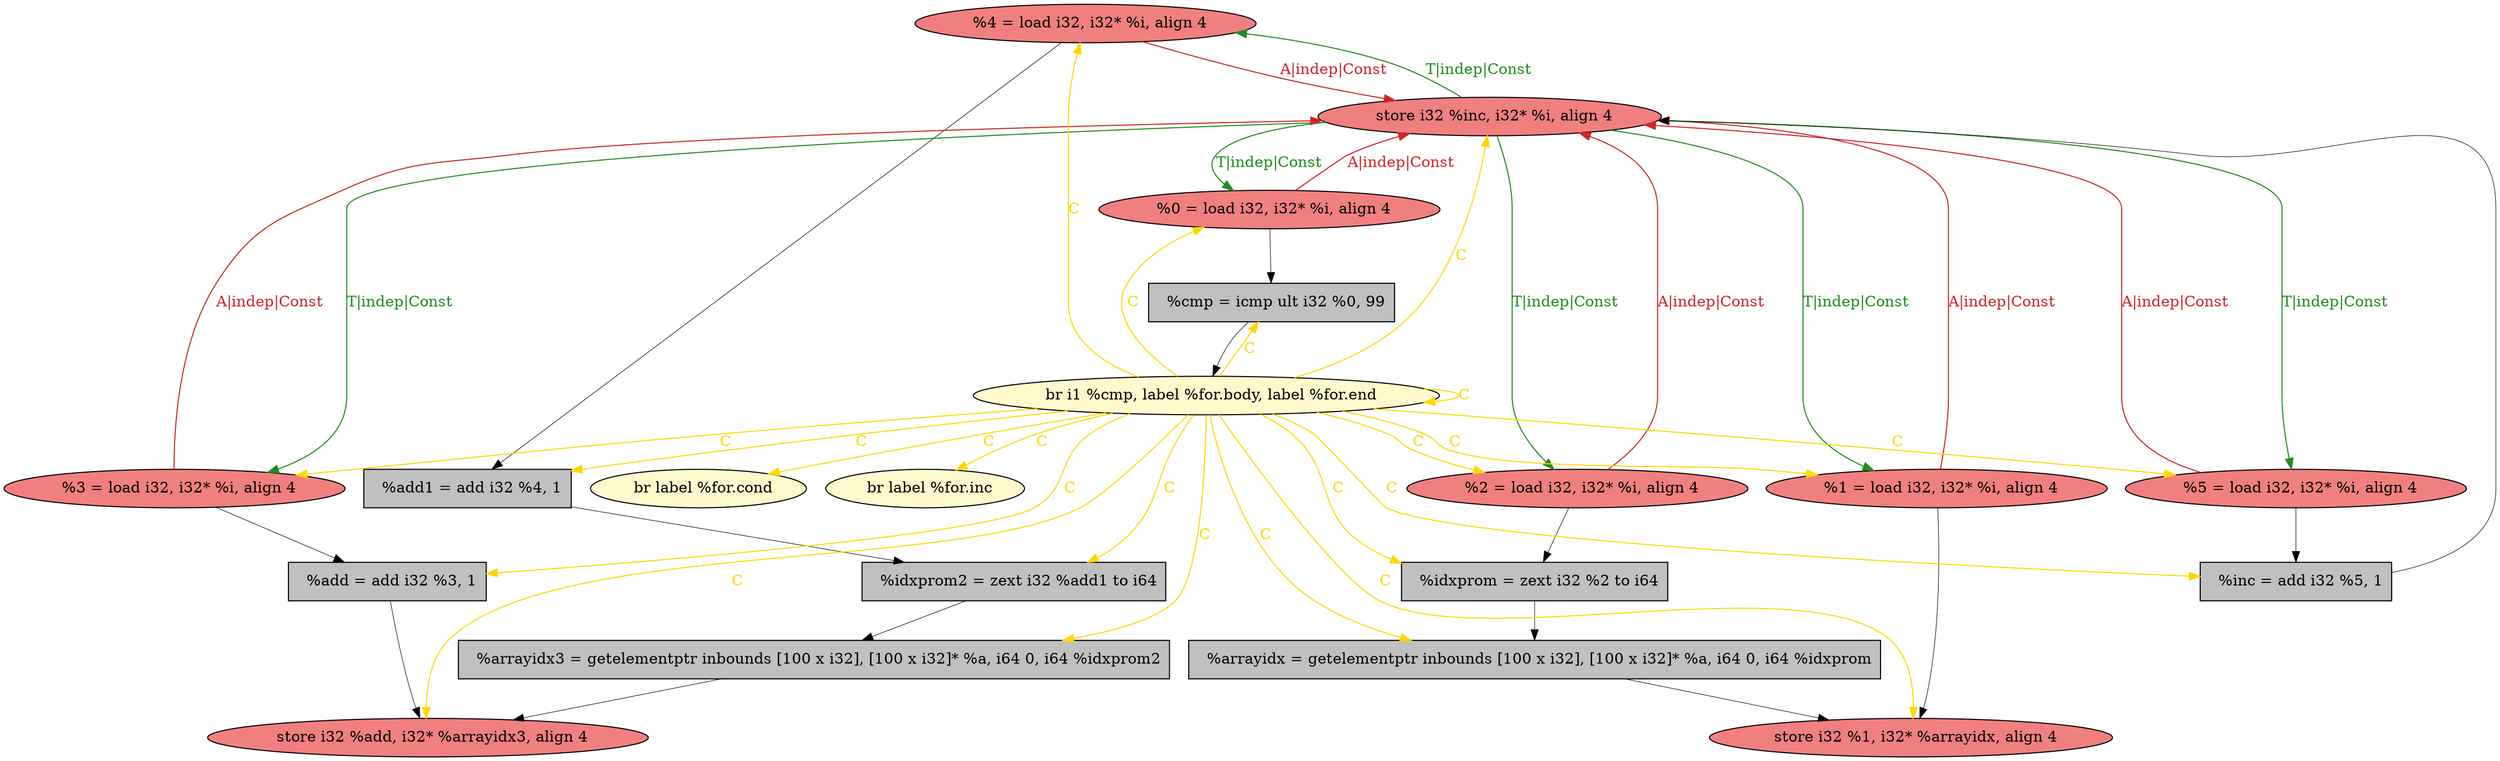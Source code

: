 
digraph G {


node144 [fillcolor=lightcoral,label="  %4 = load i32, i32* %i, align 4",shape=ellipse,style=filled ]
node143 [fillcolor=lemonchiffon,label="  br label %for.cond",shape=ellipse,style=filled ]
node128 [fillcolor=grey,label="  %arrayidx3 = getelementptr inbounds [100 x i32], [100 x i32]* %a, i64 0, i64 %idxprom2",shape=rectangle,style=filled ]
node127 [fillcolor=lightcoral,label="  store i32 %add, i32* %arrayidx3, align 4",shape=ellipse,style=filled ]
node133 [fillcolor=grey,label="  %idxprom2 = zext i32 %add1 to i64",shape=rectangle,style=filled ]
node126 [fillcolor=lightcoral,label="  store i32 %1, i32* %arrayidx, align 4",shape=ellipse,style=filled ]
node131 [fillcolor=lightcoral,label="  %1 = load i32, i32* %i, align 4",shape=ellipse,style=filled ]
node134 [fillcolor=lightcoral,label="  %5 = load i32, i32* %i, align 4",shape=ellipse,style=filled ]
node142 [fillcolor=lightcoral,label="  %2 = load i32, i32* %i, align 4",shape=ellipse,style=filled ]
node137 [fillcolor=grey,label="  %cmp = icmp ult i32 %0, 99",shape=rectangle,style=filled ]
node132 [fillcolor=grey,label="  %add = add i32 %3, 1",shape=rectangle,style=filled ]
node135 [fillcolor=lightcoral,label="  store i32 %inc, i32* %i, align 4",shape=ellipse,style=filled ]
node141 [fillcolor=grey,label="  %add1 = add i32 %4, 1",shape=rectangle,style=filled ]
node139 [fillcolor=lightcoral,label="  %3 = load i32, i32* %i, align 4",shape=ellipse,style=filled ]
node140 [fillcolor=grey,label="  %idxprom = zext i32 %2 to i64",shape=rectangle,style=filled ]
node129 [fillcolor=lemonchiffon,label="  br i1 %cmp, label %for.body, label %for.end",shape=ellipse,style=filled ]
node130 [fillcolor=grey,label="  %arrayidx = getelementptr inbounds [100 x i32], [100 x i32]* %a, i64 0, i64 %idxprom",shape=rectangle,style=filled ]
node125 [fillcolor=lemonchiffon,label="  br label %for.inc",shape=ellipse,style=filled ]
node136 [fillcolor=lightcoral,label="  %0 = load i32, i32* %i, align 4",shape=ellipse,style=filled ]
node138 [fillcolor=grey,label="  %inc = add i32 %5, 1",shape=rectangle,style=filled ]

node129->node142 [style=solid,color=gold,label="C",penwidth=1.0,fontcolor=gold ]
node129->node136 [style=solid,color=gold,label="C",penwidth=1.0,fontcolor=gold ]
node129->node131 [style=solid,color=gold,label="C",penwidth=1.0,fontcolor=gold ]
node129->node135 [style=solid,color=gold,label="C",penwidth=1.0,fontcolor=gold ]
node129->node140 [style=solid,color=gold,label="C",penwidth=1.0,fontcolor=gold ]
node129->node138 [style=solid,color=gold,label="C",penwidth=1.0,fontcolor=gold ]
node135->node139 [style=solid,color=forestgreen,label="T|indep|Const",penwidth=1.0,fontcolor=forestgreen ]
node139->node135 [style=solid,color=firebrick3,label="A|indep|Const",penwidth=1.0,fontcolor=firebrick3 ]
node129->node125 [style=solid,color=gold,label="C",penwidth=1.0,fontcolor=gold ]
node135->node136 [style=solid,color=forestgreen,label="T|indep|Const",penwidth=1.0,fontcolor=forestgreen ]
node135->node131 [style=solid,color=forestgreen,label="T|indep|Const",penwidth=1.0,fontcolor=forestgreen ]
node130->node126 [style=solid,color=black,label="",penwidth=0.5,fontcolor=black ]
node141->node133 [style=solid,color=black,label="",penwidth=0.5,fontcolor=black ]
node142->node140 [style=solid,color=black,label="",penwidth=0.5,fontcolor=black ]
node132->node127 [style=solid,color=black,label="",penwidth=0.5,fontcolor=black ]
node128->node127 [style=solid,color=black,label="",penwidth=0.5,fontcolor=black ]
node129->node141 [style=solid,color=gold,label="C",penwidth=1.0,fontcolor=gold ]
node138->node135 [style=solid,color=black,label="",penwidth=0.5,fontcolor=black ]
node133->node128 [style=solid,color=black,label="",penwidth=0.5,fontcolor=black ]
node129->node144 [style=solid,color=gold,label="C",penwidth=1.0,fontcolor=gold ]
node129->node129 [style=solid,color=gold,label="C",penwidth=1.0,fontcolor=gold ]
node139->node132 [style=solid,color=black,label="",penwidth=0.5,fontcolor=black ]
node129->node139 [style=solid,color=gold,label="C",penwidth=1.0,fontcolor=gold ]
node129->node133 [style=solid,color=gold,label="C",penwidth=1.0,fontcolor=gold ]
node129->node143 [style=solid,color=gold,label="C",penwidth=1.0,fontcolor=gold ]
node131->node126 [style=solid,color=black,label="",penwidth=0.5,fontcolor=black ]
node129->node126 [style=solid,color=gold,label="C",penwidth=1.0,fontcolor=gold ]
node134->node138 [style=solid,color=black,label="",penwidth=0.5,fontcolor=black ]
node129->node127 [style=solid,color=gold,label="C",penwidth=1.0,fontcolor=gold ]
node129->node137 [style=solid,color=gold,label="C",penwidth=1.0,fontcolor=gold ]
node129->node130 [style=solid,color=gold,label="C",penwidth=1.0,fontcolor=gold ]
node140->node130 [style=solid,color=black,label="",penwidth=0.5,fontcolor=black ]
node129->node134 [style=solid,color=gold,label="C",penwidth=1.0,fontcolor=gold ]
node135->node134 [style=solid,color=forestgreen,label="T|indep|Const",penwidth=1.0,fontcolor=forestgreen ]
node144->node135 [style=solid,color=firebrick3,label="A|indep|Const",penwidth=1.0,fontcolor=firebrick3 ]
node136->node135 [style=solid,color=firebrick3,label="A|indep|Const",penwidth=1.0,fontcolor=firebrick3 ]
node144->node141 [style=solid,color=black,label="",penwidth=0.5,fontcolor=black ]
node129->node128 [style=solid,color=gold,label="C",penwidth=1.0,fontcolor=gold ]
node136->node137 [style=solid,color=black,label="",penwidth=0.5,fontcolor=black ]
node135->node144 [style=solid,color=forestgreen,label="T|indep|Const",penwidth=1.0,fontcolor=forestgreen ]
node142->node135 [style=solid,color=firebrick3,label="A|indep|Const",penwidth=1.0,fontcolor=firebrick3 ]
node137->node129 [style=solid,color=black,label="",penwidth=0.5,fontcolor=black ]
node131->node135 [style=solid,color=firebrick3,label="A|indep|Const",penwidth=1.0,fontcolor=firebrick3 ]
node134->node135 [style=solid,color=firebrick3,label="A|indep|Const",penwidth=1.0,fontcolor=firebrick3 ]
node135->node142 [style=solid,color=forestgreen,label="T|indep|Const",penwidth=1.0,fontcolor=forestgreen ]
node129->node132 [style=solid,color=gold,label="C",penwidth=1.0,fontcolor=gold ]


}
